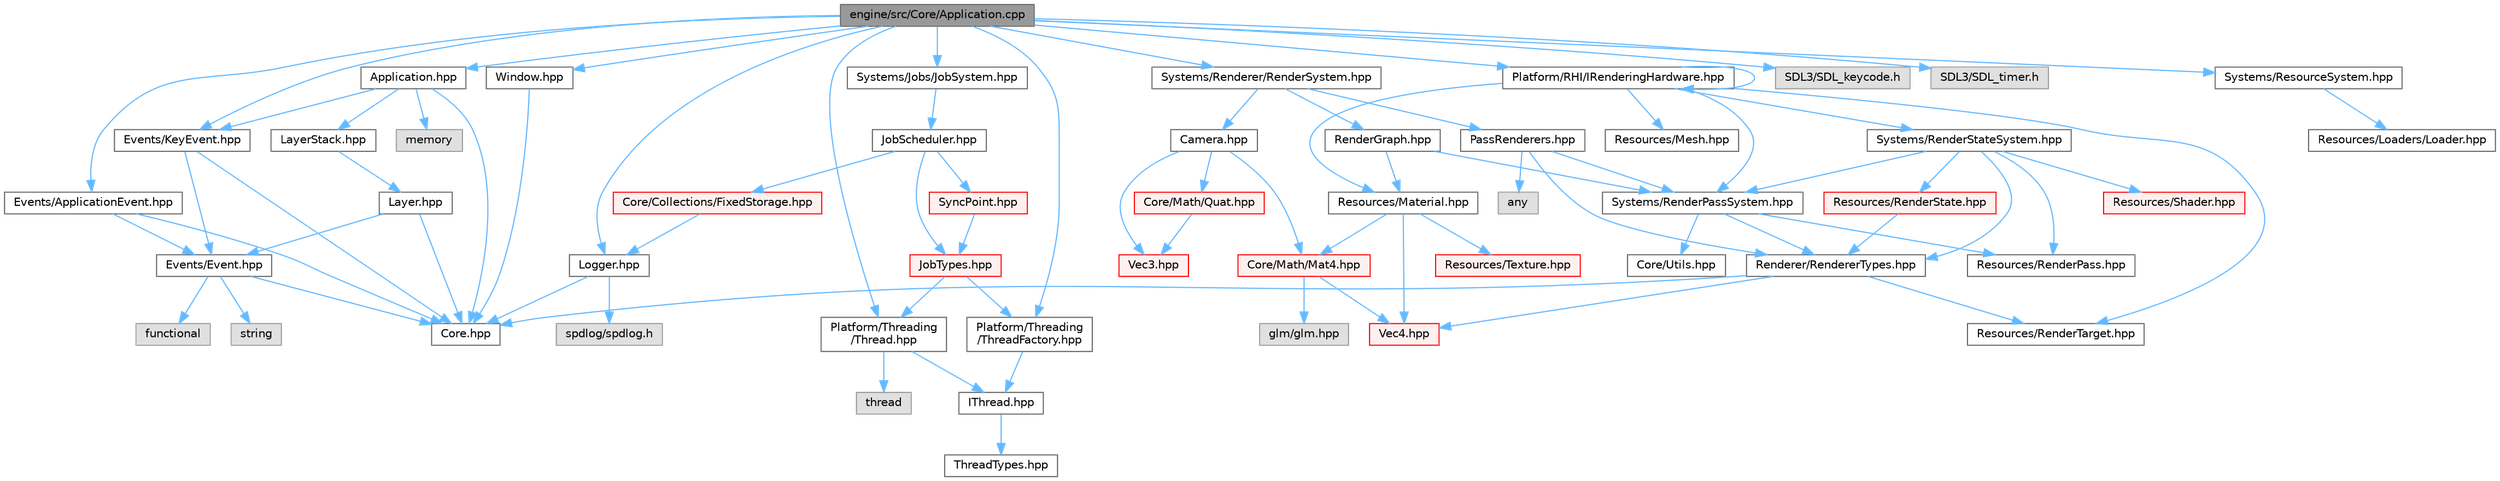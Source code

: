 digraph "engine/src/Core/Application.cpp"
{
 // LATEX_PDF_SIZE
  bgcolor="transparent";
  edge [fontname=Helvetica,fontsize=10,labelfontname=Helvetica,labelfontsize=10];
  node [fontname=Helvetica,fontsize=10,shape=box,height=0.2,width=0.4];
  Node1 [id="Node000001",label="engine/src/Core/Application.cpp",height=0.2,width=0.4,color="gray40", fillcolor="grey60", style="filled", fontcolor="black",tooltip=" "];
  Node1 -> Node2 [id="edge79_Node000001_Node000002",color="steelblue1",style="solid",tooltip=" "];
  Node2 [id="Node000002",label="Application.hpp",height=0.2,width=0.4,color="grey40", fillcolor="white", style="filled",URL="$_application_8hpp.html",tooltip=" "];
  Node2 -> Node3 [id="edge80_Node000002_Node000003",color="steelblue1",style="solid",tooltip=" "];
  Node3 [id="Node000003",label="Core.hpp",height=0.2,width=0.4,color="grey40", fillcolor="white", style="filled",URL="$_core_8hpp.html",tooltip=" "];
  Node2 -> Node4 [id="edge81_Node000002_Node000004",color="steelblue1",style="solid",tooltip=" "];
  Node4 [id="Node000004",label="LayerStack.hpp",height=0.2,width=0.4,color="grey40", fillcolor="white", style="filled",URL="$_layer_stack_8hpp.html",tooltip=" "];
  Node4 -> Node5 [id="edge82_Node000004_Node000005",color="steelblue1",style="solid",tooltip=" "];
  Node5 [id="Node000005",label="Layer.hpp",height=0.2,width=0.4,color="grey40", fillcolor="white", style="filled",URL="$_layer_8hpp.html",tooltip=" "];
  Node5 -> Node3 [id="edge83_Node000005_Node000003",color="steelblue1",style="solid",tooltip=" "];
  Node5 -> Node6 [id="edge84_Node000005_Node000006",color="steelblue1",style="solid",tooltip=" "];
  Node6 [id="Node000006",label="Events/Event.hpp",height=0.2,width=0.4,color="grey40", fillcolor="white", style="filled",URL="$_event_8hpp.html",tooltip=" "];
  Node6 -> Node3 [id="edge85_Node000006_Node000003",color="steelblue1",style="solid",tooltip=" "];
  Node6 -> Node7 [id="edge86_Node000006_Node000007",color="steelblue1",style="solid",tooltip=" "];
  Node7 [id="Node000007",label="functional",height=0.2,width=0.4,color="grey60", fillcolor="#E0E0E0", style="filled",tooltip=" "];
  Node6 -> Node8 [id="edge87_Node000006_Node000008",color="steelblue1",style="solid",tooltip=" "];
  Node8 [id="Node000008",label="string",height=0.2,width=0.4,color="grey60", fillcolor="#E0E0E0", style="filled",tooltip=" "];
  Node2 -> Node9 [id="edge88_Node000002_Node000009",color="steelblue1",style="solid",tooltip=" "];
  Node9 [id="Node000009",label="Events/KeyEvent.hpp",height=0.2,width=0.4,color="grey40", fillcolor="white", style="filled",URL="$_key_event_8hpp.html",tooltip=" "];
  Node9 -> Node3 [id="edge89_Node000009_Node000003",color="steelblue1",style="solid",tooltip=" "];
  Node9 -> Node6 [id="edge90_Node000009_Node000006",color="steelblue1",style="solid",tooltip=" "];
  Node2 -> Node10 [id="edge91_Node000002_Node000010",color="steelblue1",style="solid",tooltip=" "];
  Node10 [id="Node000010",label="memory",height=0.2,width=0.4,color="grey60", fillcolor="#E0E0E0", style="filled",tooltip=" "];
  Node1 -> Node11 [id="edge92_Node000001_Node000011",color="steelblue1",style="solid",tooltip=" "];
  Node11 [id="Node000011",label="Events/ApplicationEvent.hpp",height=0.2,width=0.4,color="grey40", fillcolor="white", style="filled",URL="$_application_event_8hpp.html",tooltip=" "];
  Node11 -> Node3 [id="edge93_Node000011_Node000003",color="steelblue1",style="solid",tooltip=" "];
  Node11 -> Node6 [id="edge94_Node000011_Node000006",color="steelblue1",style="solid",tooltip=" "];
  Node1 -> Node9 [id="edge95_Node000001_Node000009",color="steelblue1",style="solid",tooltip=" "];
  Node1 -> Node12 [id="edge96_Node000001_Node000012",color="steelblue1",style="solid",tooltip=" "];
  Node12 [id="Node000012",label="Logger.hpp",height=0.2,width=0.4,color="grey40", fillcolor="white", style="filled",URL="$_logger_8hpp.html",tooltip=" "];
  Node12 -> Node13 [id="edge97_Node000012_Node000013",color="steelblue1",style="solid",tooltip=" "];
  Node13 [id="Node000013",label="spdlog/spdlog.h",height=0.2,width=0.4,color="grey60", fillcolor="#E0E0E0", style="filled",tooltip=" "];
  Node12 -> Node3 [id="edge98_Node000012_Node000003",color="steelblue1",style="solid",tooltip=" "];
  Node1 -> Node14 [id="edge99_Node000001_Node000014",color="steelblue1",style="solid",tooltip=" "];
  Node14 [id="Node000014",label="Platform/RHI/IRenderingHardware.hpp",height=0.2,width=0.4,color="grey40", fillcolor="white", style="filled",URL="$_i_rendering_hardware_8hpp.html",tooltip=" "];
  Node14 -> Node14 [id="edge100_Node000014_Node000014",color="steelblue1",style="solid",tooltip=" "];
  Node14 -> Node15 [id="edge101_Node000014_Node000015",color="steelblue1",style="solid",tooltip=" "];
  Node15 [id="Node000015",label="Resources/Material.hpp",height=0.2,width=0.4,color="grey40", fillcolor="white", style="filled",URL="$_material_8hpp.html",tooltip=" "];
  Node15 -> Node16 [id="edge102_Node000015_Node000016",color="steelblue1",style="solid",tooltip=" "];
  Node16 [id="Node000016",label="Core/Math/Mat4.hpp",height=0.2,width=0.4,color="red", fillcolor="#FFF0F0", style="filled",URL="$_mat4_8hpp.html",tooltip=" "];
  Node16 -> Node17 [id="edge103_Node000016_Node000017",color="steelblue1",style="solid",tooltip=" "];
  Node17 [id="Node000017",label="Vec4.hpp",height=0.2,width=0.4,color="red", fillcolor="#FFF0F0", style="filled",URL="$_vec4_8hpp.html",tooltip=" "];
  Node16 -> Node19 [id="edge104_Node000016_Node000019",color="steelblue1",style="solid",tooltip=" "];
  Node19 [id="Node000019",label="glm/glm.hpp",height=0.2,width=0.4,color="grey60", fillcolor="#E0E0E0", style="filled",tooltip=" "];
  Node15 -> Node17 [id="edge105_Node000015_Node000017",color="steelblue1",style="solid",tooltip=" "];
  Node15 -> Node21 [id="edge106_Node000015_Node000021",color="steelblue1",style="solid",tooltip=" "];
  Node21 [id="Node000021",label="Resources/Texture.hpp",height=0.2,width=0.4,color="red", fillcolor="#FFF0F0", style="filled",URL="$_texture_8hpp.html",tooltip=" "];
  Node14 -> Node23 [id="edge107_Node000014_Node000023",color="steelblue1",style="solid",tooltip=" "];
  Node23 [id="Node000023",label="Resources/Mesh.hpp",height=0.2,width=0.4,color="grey40", fillcolor="white", style="filled",URL="$_mesh_8hpp.html",tooltip=" "];
  Node14 -> Node24 [id="edge108_Node000014_Node000024",color="steelblue1",style="solid",tooltip=" "];
  Node24 [id="Node000024",label="Resources/RenderTarget.hpp",height=0.2,width=0.4,color="grey40", fillcolor="white", style="filled",URL="$_render_target_8hpp.html",tooltip=" "];
  Node14 -> Node25 [id="edge109_Node000014_Node000025",color="steelblue1",style="solid",tooltip=" "];
  Node25 [id="Node000025",label="Systems/RenderPassSystem.hpp",height=0.2,width=0.4,color="grey40", fillcolor="white", style="filled",URL="$_render_pass_system_8hpp.html",tooltip=" "];
  Node25 -> Node26 [id="edge110_Node000025_Node000026",color="steelblue1",style="solid",tooltip=" "];
  Node26 [id="Node000026",label="Core/Utils.hpp",height=0.2,width=0.4,color="grey40", fillcolor="white", style="filled",URL="$_utils_8hpp.html",tooltip=" "];
  Node25 -> Node27 [id="edge111_Node000025_Node000027",color="steelblue1",style="solid",tooltip=" "];
  Node27 [id="Node000027",label="Renderer/RendererTypes.hpp",height=0.2,width=0.4,color="grey40", fillcolor="white", style="filled",URL="$_renderer_types_8hpp.html",tooltip=" "];
  Node27 -> Node3 [id="edge112_Node000027_Node000003",color="steelblue1",style="solid",tooltip=" "];
  Node27 -> Node17 [id="edge113_Node000027_Node000017",color="steelblue1",style="solid",tooltip=" "];
  Node27 -> Node24 [id="edge114_Node000027_Node000024",color="steelblue1",style="solid",tooltip=" "];
  Node25 -> Node28 [id="edge115_Node000025_Node000028",color="steelblue1",style="solid",tooltip=" "];
  Node28 [id="Node000028",label="Resources/RenderPass.hpp",height=0.2,width=0.4,color="grey40", fillcolor="white", style="filled",URL="$_render_pass_8hpp.html",tooltip=" "];
  Node14 -> Node29 [id="edge116_Node000014_Node000029",color="steelblue1",style="solid",tooltip=" "];
  Node29 [id="Node000029",label="Systems/RenderStateSystem.hpp",height=0.2,width=0.4,color="grey40", fillcolor="white", style="filled",URL="$_render_state_system_8hpp.html",tooltip=" "];
  Node29 -> Node25 [id="edge117_Node000029_Node000025",color="steelblue1",style="solid",tooltip=" "];
  Node29 -> Node27 [id="edge118_Node000029_Node000027",color="steelblue1",style="solid",tooltip=" "];
  Node29 -> Node28 [id="edge119_Node000029_Node000028",color="steelblue1",style="solid",tooltip=" "];
  Node29 -> Node30 [id="edge120_Node000029_Node000030",color="steelblue1",style="solid",tooltip=" "];
  Node30 [id="Node000030",label="Resources/RenderState.hpp",height=0.2,width=0.4,color="red", fillcolor="#FFF0F0", style="filled",URL="$_render_state_8hpp.html",tooltip=" "];
  Node30 -> Node27 [id="edge121_Node000030_Node000027",color="steelblue1",style="solid",tooltip=" "];
  Node29 -> Node31 [id="edge122_Node000029_Node000031",color="steelblue1",style="solid",tooltip=" "];
  Node31 [id="Node000031",label="Resources/Shader.hpp",height=0.2,width=0.4,color="red", fillcolor="#FFF0F0", style="filled",URL="$_shader_8hpp.html",tooltip=" "];
  Node1 -> Node32 [id="edge123_Node000001_Node000032",color="steelblue1",style="solid",tooltip=" "];
  Node32 [id="Node000032",label="Window.hpp",height=0.2,width=0.4,color="grey40", fillcolor="white", style="filled",URL="$_window_8hpp.html",tooltip=" "];
  Node32 -> Node3 [id="edge124_Node000032_Node000003",color="steelblue1",style="solid",tooltip=" "];
  Node1 -> Node33 [id="edge125_Node000001_Node000033",color="steelblue1",style="solid",tooltip=" "];
  Node33 [id="Node000033",label="SDL3/SDL_keycode.h",height=0.2,width=0.4,color="grey60", fillcolor="#E0E0E0", style="filled",tooltip=" "];
  Node1 -> Node34 [id="edge126_Node000001_Node000034",color="steelblue1",style="solid",tooltip=" "];
  Node34 [id="Node000034",label="SDL3/SDL_timer.h",height=0.2,width=0.4,color="grey60", fillcolor="#E0E0E0", style="filled",tooltip=" "];
  Node1 -> Node35 [id="edge127_Node000001_Node000035",color="steelblue1",style="solid",tooltip=" "];
  Node35 [id="Node000035",label="Platform/Threading\l/Thread.hpp",height=0.2,width=0.4,color="grey40", fillcolor="white", style="filled",URL="$_thread_8hpp.html",tooltip=" "];
  Node35 -> Node36 [id="edge128_Node000035_Node000036",color="steelblue1",style="solid",tooltip=" "];
  Node36 [id="Node000036",label="thread",height=0.2,width=0.4,color="grey60", fillcolor="#E0E0E0", style="filled",tooltip=" "];
  Node35 -> Node37 [id="edge129_Node000035_Node000037",color="steelblue1",style="solid",tooltip=" "];
  Node37 [id="Node000037",label="IThread.hpp",height=0.2,width=0.4,color="grey40", fillcolor="white", style="filled",URL="$_i_thread_8hpp.html",tooltip=" "];
  Node37 -> Node38 [id="edge130_Node000037_Node000038",color="steelblue1",style="solid",tooltip=" "];
  Node38 [id="Node000038",label="ThreadTypes.hpp",height=0.2,width=0.4,color="grey40", fillcolor="white", style="filled",URL="$_thread_types_8hpp.html",tooltip=" "];
  Node1 -> Node39 [id="edge131_Node000001_Node000039",color="steelblue1",style="solid",tooltip=" "];
  Node39 [id="Node000039",label="Platform/Threading\l/ThreadFactory.hpp",height=0.2,width=0.4,color="grey40", fillcolor="white", style="filled",URL="$_thread_factory_8hpp.html",tooltip=" "];
  Node39 -> Node37 [id="edge132_Node000039_Node000037",color="steelblue1",style="solid",tooltip=" "];
  Node1 -> Node40 [id="edge133_Node000001_Node000040",color="steelblue1",style="solid",tooltip=" "];
  Node40 [id="Node000040",label="Systems/Renderer/RenderSystem.hpp",height=0.2,width=0.4,color="grey40", fillcolor="white", style="filled",URL="$_render_system_8hpp.html",tooltip=" "];
  Node40 -> Node41 [id="edge134_Node000040_Node000041",color="steelblue1",style="solid",tooltip=" "];
  Node41 [id="Node000041",label="Camera.hpp",height=0.2,width=0.4,color="grey40", fillcolor="white", style="filled",URL="$_camera_8hpp.html",tooltip=" "];
  Node41 -> Node16 [id="edge135_Node000041_Node000016",color="steelblue1",style="solid",tooltip=" "];
  Node41 -> Node42 [id="edge136_Node000041_Node000042",color="steelblue1",style="solid",tooltip=" "];
  Node42 [id="Node000042",label="Core/Math/Quat.hpp",height=0.2,width=0.4,color="red", fillcolor="#FFF0F0", style="filled",URL="$_quat_8hpp.html",tooltip=" "];
  Node42 -> Node43 [id="edge137_Node000042_Node000043",color="steelblue1",style="solid",tooltip=" "];
  Node43 [id="Node000043",label="Vec3.hpp",height=0.2,width=0.4,color="red", fillcolor="#FFF0F0", style="filled",URL="$_vec3_8hpp.html",tooltip=" "];
  Node41 -> Node43 [id="edge138_Node000041_Node000043",color="steelblue1",style="solid",tooltip=" "];
  Node40 -> Node47 [id="edge139_Node000040_Node000047",color="steelblue1",style="solid",tooltip=" "];
  Node47 [id="Node000047",label="PassRenderers.hpp",height=0.2,width=0.4,color="grey40", fillcolor="white", style="filled",URL="$_pass_renderers_8hpp.html",tooltip=" "];
  Node47 -> Node48 [id="edge140_Node000047_Node000048",color="steelblue1",style="solid",tooltip=" "];
  Node48 [id="Node000048",label="any",height=0.2,width=0.4,color="grey60", fillcolor="#E0E0E0", style="filled",tooltip=" "];
  Node47 -> Node27 [id="edge141_Node000047_Node000027",color="steelblue1",style="solid",tooltip=" "];
  Node47 -> Node25 [id="edge142_Node000047_Node000025",color="steelblue1",style="solid",tooltip=" "];
  Node40 -> Node49 [id="edge143_Node000040_Node000049",color="steelblue1",style="solid",tooltip=" "];
  Node49 [id="Node000049",label="RenderGraph.hpp",height=0.2,width=0.4,color="grey40", fillcolor="white", style="filled",URL="$_render_graph_8hpp.html",tooltip=" "];
  Node49 -> Node15 [id="edge144_Node000049_Node000015",color="steelblue1",style="solid",tooltip=" "];
  Node49 -> Node25 [id="edge145_Node000049_Node000025",color="steelblue1",style="solid",tooltip=" "];
  Node1 -> Node50 [id="edge146_Node000001_Node000050",color="steelblue1",style="solid",tooltip=" "];
  Node50 [id="Node000050",label="Systems/ResourceSystem.hpp",height=0.2,width=0.4,color="grey40", fillcolor="white", style="filled",URL="$_resource_system_8hpp.html",tooltip=" "];
  Node50 -> Node51 [id="edge147_Node000050_Node000051",color="steelblue1",style="solid",tooltip=" "];
  Node51 [id="Node000051",label="Resources/Loaders/Loader.hpp",height=0.2,width=0.4,color="grey40", fillcolor="white", style="filled",URL="$_loader_8hpp.html",tooltip=" "];
  Node1 -> Node52 [id="edge148_Node000001_Node000052",color="steelblue1",style="solid",tooltip=" "];
  Node52 [id="Node000052",label="Systems/Jobs/JobSystem.hpp",height=0.2,width=0.4,color="grey40", fillcolor="white", style="filled",URL="$_job_system_8hpp.html",tooltip="JobSystem class following VoidArchitect engine patterns."];
  Node52 -> Node53 [id="edge149_Node000052_Node000053",color="steelblue1",style="solid",tooltip=" "];
  Node53 [id="Node000053",label="JobScheduler.hpp",height=0.2,width=0.4,color="grey40", fillcolor="white", style="filled",URL="$_job_scheduler_8hpp.html",tooltip=" "];
  Node53 -> Node54 [id="edge150_Node000053_Node000054",color="steelblue1",style="solid",tooltip=" "];
  Node54 [id="Node000054",label="JobTypes.hpp",height=0.2,width=0.4,color="red", fillcolor="#FFF0F0", style="filled",URL="$_job_types_8hpp.html",tooltip=" "];
  Node54 -> Node35 [id="edge151_Node000054_Node000035",color="steelblue1",style="solid",tooltip=" "];
  Node54 -> Node39 [id="edge152_Node000054_Node000039",color="steelblue1",style="solid",tooltip=" "];
  Node53 -> Node56 [id="edge153_Node000053_Node000056",color="steelblue1",style="solid",tooltip=" "];
  Node56 [id="Node000056",label="SyncPoint.hpp",height=0.2,width=0.4,color="red", fillcolor="#FFF0F0", style="filled",URL="$_sync_point_8hpp.html",tooltip=" "];
  Node56 -> Node54 [id="edge154_Node000056_Node000054",color="steelblue1",style="solid",tooltip=" "];
  Node53 -> Node57 [id="edge155_Node000053_Node000057",color="steelblue1",style="solid",tooltip=" "];
  Node57 [id="Node000057",label="Core/Collections/FixedStorage.hpp",height=0.2,width=0.4,color="red", fillcolor="#FFF0F0", style="filled",URL="$_fixed_storage_8hpp.html",tooltip=" "];
  Node57 -> Node12 [id="edge156_Node000057_Node000012",color="steelblue1",style="solid",tooltip=" "];
}
